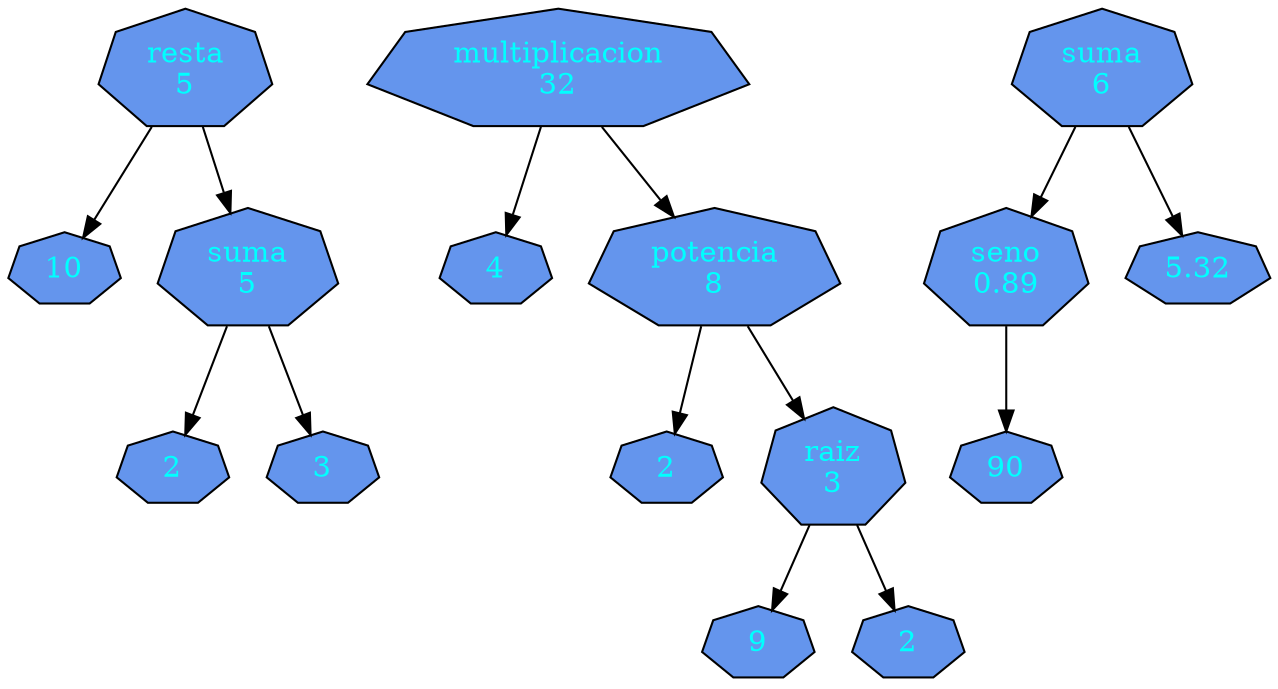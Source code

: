 // Graph 20230925-222432
digraph {
	node [style=filled]
	node [fillcolor=cornflowerblue fontcolor=cyan shape=septagon style=filled]
	nodo0 [label=10]
	nodo1 [label=2]
	nodo2 [label=3]
	nodo3 [label="suma\n5"]
	nodo3 -> nodo1
	nodo3 -> nodo2
	nodo4 [label="resta\n5"]
	nodo4 -> nodo0
	nodo4 -> nodo3
	nodo5 [label=4]
	nodo6 [label=2]
	nodo7 [label=9]
	nodo8 [label=2]
	nodo9 [label="raiz\n3"]
	nodo9 -> nodo7
	nodo9 -> nodo8
	nodo10 [label="potencia\n8"]
	nodo10 -> nodo6
	nodo10 -> nodo9
	nodo11 [label="multiplicacion\n32"]
	nodo11 -> nodo5
	nodo11 -> nodo10
	nodo12 [label=90]
	nodo13 [label="seno\n0.89"]
	nodo13 -> nodo12
	nodo14 [label=5.32]
	nodo15 [label="suma\n6"]
	nodo15 -> nodo13
	nodo15 -> nodo14
}
